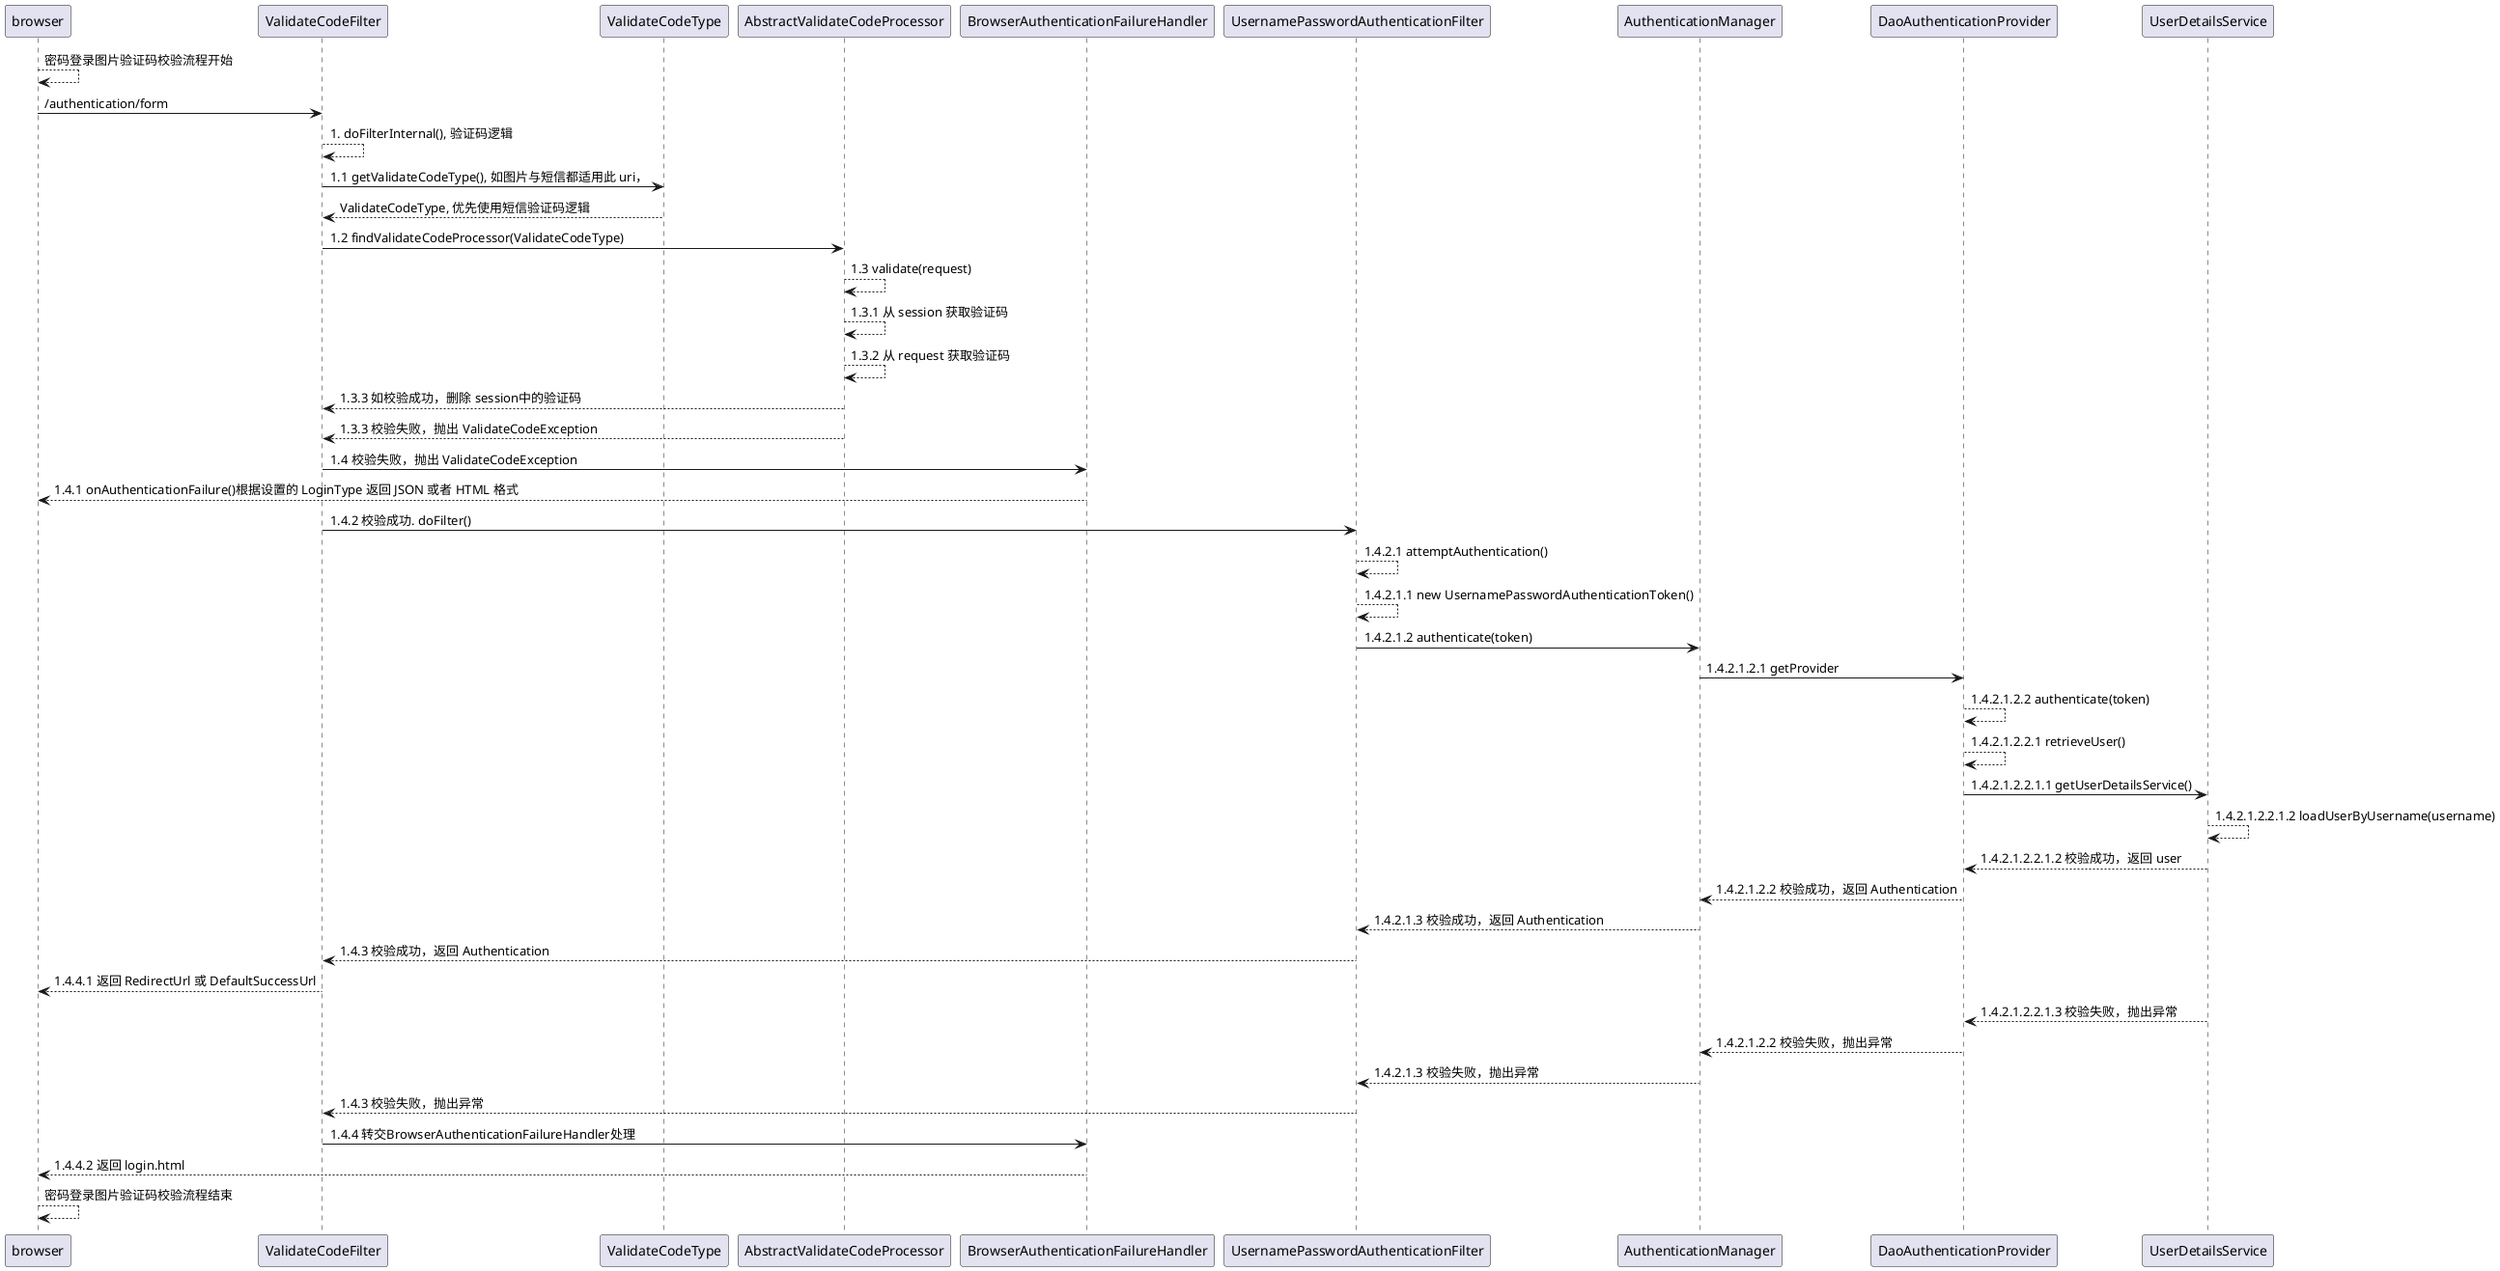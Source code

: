 @startuml

browser --> browser: 密码登录图片验证码校验流程开始

browser -> ValidateCodeFilter: /authentication/form

ValidateCodeFilter --> ValidateCodeFilter: 1. doFilterInternal(), 验证码逻辑
ValidateCodeFilter -> ValidateCodeType: 1.1 getValidateCodeType(), 如图片与短信都适用此 uri，
ValidateCodeType --> ValidateCodeFilter: ValidateCodeType, 优先使用短信验证码逻辑
ValidateCodeFilter -> AbstractValidateCodeProcessor: 1.2 findValidateCodeProcessor(ValidateCodeType)

AbstractValidateCodeProcessor --> AbstractValidateCodeProcessor: 1.3 validate(request)
AbstractValidateCodeProcessor --> AbstractValidateCodeProcessor: 1.3.1 从 session 获取验证码
AbstractValidateCodeProcessor --> AbstractValidateCodeProcessor: 1.3.2 从 request 获取验证码
AbstractValidateCodeProcessor --> ValidateCodeFilter: 1.3.3 如校验成功，删除 session中的验证码

AbstractValidateCodeProcessor --> ValidateCodeFilter: 1.3.3 校验失败，抛出 ValidateCodeException
ValidateCodeFilter -> BrowserAuthenticationFailureHandler: 1.4 校验失败，抛出 ValidateCodeException
BrowserAuthenticationFailureHandler --> browser: 1.4.1 onAuthenticationFailure()根据设置的 LoginType 返回 JSON 或者 HTML 格式

ValidateCodeFilter -> UsernamePasswordAuthenticationFilter: 1.4.2 校验成功. doFilter()
UsernamePasswordAuthenticationFilter --> UsernamePasswordAuthenticationFilter: 1.4.2.1 attemptAuthentication()
UsernamePasswordAuthenticationFilter --> UsernamePasswordAuthenticationFilter: 1.4.2.1.1 new UsernamePasswordAuthenticationToken()
UsernamePasswordAuthenticationFilter -> AuthenticationManager: 1.4.2.1.2 authenticate(token)

AuthenticationManager -> DaoAuthenticationProvider: 1.4.2.1.2.1 getProvider
DaoAuthenticationProvider --> DaoAuthenticationProvider: 1.4.2.1.2.2 authenticate(token)
DaoAuthenticationProvider --> DaoAuthenticationProvider: 1.4.2.1.2.2.1 retrieveUser()
DaoAuthenticationProvider -> UserDetailsService: 1.4.2.1.2.2.1.1 getUserDetailsService()

UserDetailsService --> UserDetailsService: 1.4.2.1.2.2.1.2 loadUserByUsername(username)
UserDetailsService --> DaoAuthenticationProvider: 1.4.2.1.2.2.1.2 校验成功，返回 user
DaoAuthenticationProvider --> AuthenticationManager: 1.4.2.1.2.2 校验成功，返回 Authentication

AuthenticationManager --> UsernamePasswordAuthenticationFilter: 1.4.2.1.3 校验成功，返回 Authentication
UsernamePasswordAuthenticationFilter --> ValidateCodeFilter: 1.4.3 校验成功，返回 Authentication

ValidateCodeFilter --> browser: 1.4.4.1 返回 RedirectUrl 或 DefaultSuccessUrl

UserDetailsService --> DaoAuthenticationProvider: 1.4.2.1.2.2.1.3 校验失败，抛出异常
DaoAuthenticationProvider --> AuthenticationManager: 1.4.2.1.2.2 校验失败，抛出异常

AuthenticationManager --> UsernamePasswordAuthenticationFilter: 1.4.2.1.3 校验失败，抛出异常
UsernamePasswordAuthenticationFilter --> ValidateCodeFilter: 1.4.3 校验失败，抛出异常
ValidateCodeFilter -> BrowserAuthenticationFailureHandler: 1.4.4 转交BrowserAuthenticationFailureHandler处理
BrowserAuthenticationFailureHandler --> browser: 1.4.4.2 返回 login.html

browser --> browser: 密码登录图片验证码校验流程结束

@enduml